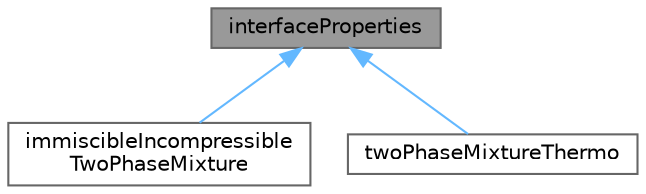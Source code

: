 digraph "interfaceProperties"
{
 // LATEX_PDF_SIZE
  bgcolor="transparent";
  edge [fontname=Helvetica,fontsize=10,labelfontname=Helvetica,labelfontsize=10];
  node [fontname=Helvetica,fontsize=10,shape=box,height=0.2,width=0.4];
  Node1 [id="Node000001",label="interfaceProperties",height=0.2,width=0.4,color="gray40", fillcolor="grey60", style="filled", fontcolor="black",tooltip="Contains the interface properties."];
  Node1 -> Node2 [id="edge1_Node000001_Node000002",dir="back",color="steelblue1",style="solid",tooltip=" "];
  Node2 [id="Node000002",label="immiscibleIncompressible\lTwoPhaseMixture",height=0.2,width=0.4,color="gray40", fillcolor="white", style="filled",URL="$classFoam_1_1immiscibleIncompressibleTwoPhaseMixture.html",tooltip="An immiscible incompressible two-phase mixture transport model."];
  Node1 -> Node3 [id="edge2_Node000001_Node000003",dir="back",color="steelblue1",style="solid",tooltip=" "];
  Node3 [id="Node000003",label="twoPhaseMixtureThermo",height=0.2,width=0.4,color="gray40", fillcolor="white", style="filled",URL="$classFoam_1_1twoPhaseMixtureThermo.html",tooltip=" "];
}
